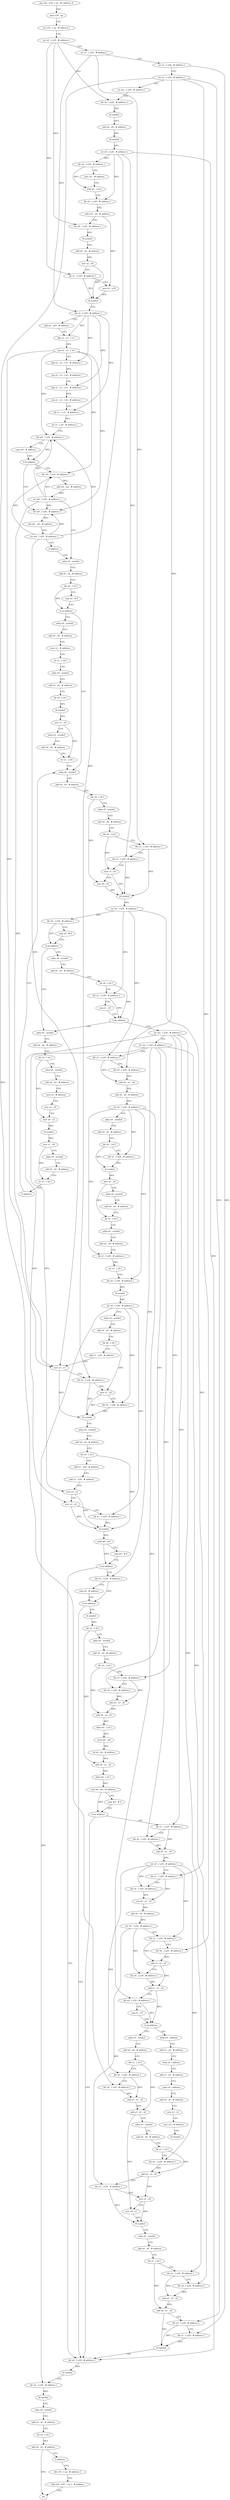 digraph "func" {
"4253560" [label = "stp x29 , x30 , [ sp , #- address ]!" ]
"4253564" [label = "mov x29 , sp" ]
"4253568" [label = "str x19 , [ sp , # address ]" ]
"4253572" [label = "str x0 , [ x29 , # address ]" ]
"4253576" [label = "str x1 , [ x29 , # address ]" ]
"4253580" [label = "str x2 , [ x29 , # address ]" ]
"4253584" [label = "str x3 , [ x29 , # address ]" ]
"4253588" [label = "str xzr , [ x29 , # address ]" ]
"4253592" [label = "ldr x0 , [ x29 , # address ]" ]
"4253596" [label = "bl symbol" ]
"4253600" [label = "add x0 , x0 , # address" ]
"4253604" [label = "bl symbol" ]
"4253608" [label = "str x0 , [ x29 , # address ]" ]
"4253612" [label = "ldr x0 , [ x29 , # address ]" ]
"4253616" [label = "mov w1 , # address" ]
"4253620" [label = "strb w1 , [ x0 ]" ]
"4253624" [label = "ldr x0 , [ x29 , # address ]" ]
"4253628" [label = "add x19 , x0 , # address" ]
"4253632" [label = "ldr x0 , [ x29 , # address ]" ]
"4253636" [label = "bl symbol" ]
"4253640" [label = "add x0 , x0 , # address" ]
"4253644" [label = "mov x2 , x0" ]
"4253648" [label = "ldr x1 , [ x29 , # address ]" ]
"4253652" [label = "mov x0 , x19" ]
"4253656" [label = "bl symbol" ]
"4253660" [label = "ldr x1 , [ x29 , # address ]" ]
"4253664" [label = "add x0 , x29 , # address" ]
"4253668" [label = "ldp x2 , x3 , [ x1 ]" ]
"4253672" [label = "stp x2 , x3 , [ x0 ]" ]
"4253676" [label = "ldp x2 , x3 , [ x1 , # address ]" ]
"4253680" [label = "stp x2 , x3 , [ x0 , # address ]" ]
"4253684" [label = "ldp x2 , x3 , [ x1 , # address ]" ]
"4253688" [label = "stp x2 , x3 , [ x0 , # address ]" ]
"4253692" [label = "ldr x1 , [ x1 , # address ]" ]
"4253696" [label = "str x1 , [ x0 , # address ]" ]
"4253700" [label = "ldr w0 , [ x29 , # address ]" ]
"4253704" [label = "cmp w0 , # address" ]
"4253708" [label = "b.le address" ]
"4253728" [label = "ldr w0 , [ x29 , # address ]" ]
"4253712" [label = "ldr w0 , [ x29 , # address ]" ]
"4253732" [label = "add w0 , w0 , # address" ]
"4253736" [label = "str w0 , [ x29 , # address ]" ]
"4253740" [label = "adrp x0 , symbol" ]
"4253716" [label = "sub w0 , w0 , # address" ]
"4253720" [label = "str w0 , [ x29 , # address ]" ]
"4253724" [label = "b address" ]
"4253808" [label = "adrp x0 , symbol" ]
"4253812" [label = "add x0 , x0 , # address" ]
"4253816" [label = "ldr x4 , [ x0 ]" ]
"4253820" [label = "adrp x0 , symbol" ]
"4253824" [label = "add x0 , x0 , # address" ]
"4253828" [label = "ldr x0 , [ x0 ]" ]
"4253832" [label = "ldr x3 , [ x29 , # address ]" ]
"4253836" [label = "ldr x2 , [ x29 , # address ]" ]
"4253840" [label = "mov x1 , x0" ]
"4253844" [label = "mov x0 , x4" ]
"4253848" [label = "bl symbol" ]
"4253852" [label = "str x0 , [ x29 , # address ]" ]
"4253856" [label = "ldr x0 , [ x29 , # address ]" ]
"4253860" [label = "cmp x0 , # 0" ]
"4253864" [label = "b.eq address" ]
"4254392" [label = "adrp x0 , symbol" ]
"4253868" [label = "adrp x0 , symbol" ]
"4253760" [label = "adrp x0 , symbol" ]
"4253764" [label = "add x0 , x0 , # address" ]
"4253768" [label = "mov x1 , # address" ]
"4253772" [label = "str x1 , [ x0 ]" ]
"4253776" [label = "adrp x0 , symbol" ]
"4253780" [label = "add x0 , x0 , # address" ]
"4253784" [label = "ldr x0 , [ x0 ]" ]
"4253788" [label = "bl symbol" ]
"4253792" [label = "mov x1 , x0" ]
"4253796" [label = "adrp x0 , symbol" ]
"4253800" [label = "add x0 , x0 , # address" ]
"4253804" [label = "str x1 , [ x0 ]" ]
"4253744" [label = "add x0 , x0 , # address" ]
"4253748" [label = "ldr x0 , [ x0 ]" ]
"4253752" [label = "cmp x0 , # 0" ]
"4253756" [label = "b.ne address" ]
"4254396" [label = "add x0 , x0 , # address" ]
"4254400" [label = "ldr x3 , [ x0 ]" ]
"4254404" [label = "adrp x0 , symbol" ]
"4254408" [label = "add x0 , x0 , # address" ]
"4254412" [label = "mov x2 , # address" ]
"4254416" [label = "mov x1 , x0" ]
"4254420" [label = "mov x0 , x3" ]
"4254424" [label = "bl symbol" ]
"4254428" [label = "mov x1 , x0" ]
"4254432" [label = "adrp x0 , symbol" ]
"4254436" [label = "add x0 , x0 , # address" ]
"4254440" [label = "str x1 , [ x0 ]" ]
"4254444" [label = "b address" ]
"4253872" [label = "add x0 , x0 , # address" ]
"4253876" [label = "ldr x0 , [ x0 ]" ]
"4253880" [label = "ldr x1 , [ x29 , # address ]" ]
"4253884" [label = "cmp x1 , x0" ]
"4253888" [label = "b.hs address" ]
"4253892" [label = "str xzr , [ x29 , # address ]" ]
"4253896" [label = "str xzr , [ x29 , # address ]" ]
"4253900" [label = "ldr x1 , [ x29 , # address ]" ]
"4253904" [label = "ldr x0 , [ x29 , # address ]" ]
"4253908" [label = "add x0 , x1 , x0" ]
"4253912" [label = "add x0 , x0 , # address" ]
"4253916" [label = "str x0 , [ x29 , # address ]" ]
"4253920" [label = "adrp x0 , symbol" ]
"4253924" [label = "add x0 , x0 , # address" ]
"4253928" [label = "ldr x0 , [ x0 ]" ]
"4253932" [label = "ldr x1 , [ x29 , # address ]" ]
"4253936" [label = "bl symbol" ]
"4253940" [label = "mov x1 , x0" ]
"4253944" [label = "adrp x0 , symbol" ]
"4253948" [label = "add x0 , x0 , # address" ]
"4253952" [label = "str x1 , [ x0 ]" ]
"4253956" [label = "adrp x0 , symbol" ]
"4253960" [label = "add x0 , x0 , # address" ]
"4253964" [label = "ldr x1 , [ x29 , # address ]" ]
"4253968" [label = "str x1 , [ x0 ]" ]
"4253972" [label = "ldr x0 , [ x29 , # address ]" ]
"4253976" [label = "bl symbol" ]
"4253980" [label = "str x0 , [ x29 , # address ]" ]
"4253984" [label = "adrp x0 , symbol" ]
"4253988" [label = "add x0 , x0 , # address" ]
"4253992" [label = "ldr x0 , [ x0 ]" ]
"4253996" [label = "add x1 , x29 , # address" ]
"4254000" [label = "mov x3 , x1" ]
"4254004" [label = "ldr x2 , [ x29 , # address ]" ]
"4254008" [label = "mov x1 , x0" ]
"4254012" [label = "ldr x0 , [ x29 , # address ]" ]
"4254016" [label = "bl symbol" ]
"4254020" [label = "adrp x0 , symbol" ]
"4254024" [label = "add x0 , x0 , # address" ]
"4254028" [label = "ldr x0 , [ x0 ]" ]
"4254032" [label = "add x2 , x29 , # address" ]
"4254036" [label = "add x1 , x29 , # address" ]
"4254040" [label = "mov x3 , x2" ]
"4254044" [label = "mov x2 , x1" ]
"4254048" [label = "ldr x1 , [ x29 , # address ]" ]
"4254052" [label = "bl symbol" ]
"4254056" [label = "uxtb w0 , w0" ]
"4254060" [label = "cmp w0 , # 0" ]
"4254064" [label = "b.eq address" ]
"4254356" [label = "ldr x0 , [ x29 , # address ]" ]
"4254068" [label = "ldr x0 , [ x29 , # address ]" ]
"4254360" [label = "bl symbol" ]
"4254364" [label = "ldr x0 , [ x29 , # address ]" ]
"4254368" [label = "bl symbol" ]
"4254372" [label = "adrp x0 , symbol" ]
"4254376" [label = "add x0 , x0 , # address" ]
"4254380" [label = "ldr x0 , [ x0 ]" ]
"4254384" [label = "add x0 , x0 , # address" ]
"4254388" [label = "b address" ]
"4254448" [label = "ldr x19 , [ sp , # address ]" ]
"4254072" [label = "cmp x0 , # address" ]
"4254076" [label = "b.ne address" ]
"4254080" [label = "bl symbol" ]
"4254452" [label = "ldp x29 , x30 , [ sp ] , # address" ]
"4254456" [label = "ret" ]
"4254084" [label = "ldr x1 , [ x0 ]" ]
"4254088" [label = "adrp x0 , symbol" ]
"4254092" [label = "add x0 , x0 , # address" ]
"4254096" [label = "ldr x2 , [ x0 ]" ]
"4254100" [label = "ldr x3 , [ x29 , # address ]" ]
"4254104" [label = "ldr x0 , [ x29 , # address ]" ]
"4254108" [label = "add x0 , x3 , x0" ]
"4254112" [label = "add x0 , x2 , x0" ]
"4254116" [label = "ldrb w0 , [ x0 ]" ]
"4254120" [label = "uxtb w0 , w0" ]
"4254124" [label = "lsl x0 , x0 , # address" ]
"4254128" [label = "add x0 , x1 , x0" ]
"4254132" [label = "ldrh w0 , [ x0 ]" ]
"4254136" [label = "and w0 , w0 , # address" ]
"4254140" [label = "cmp w0 , # 0" ]
"4254144" [label = "b.ne address" ]
"4254148" [label = "ldr x1 , [ x29 , # address ]" ]
"4254152" [label = "ldr x0 , [ x29 , # address ]" ]
"4254156" [label = "add x0 , x1 , x0" ]
"4254160" [label = "str x0 , [ x29 , # address ]" ]
"4254164" [label = "ldr x1 , [ x29 , # address ]" ]
"4254168" [label = "ldr x0 , [ x29 , # address ]" ]
"4254172" [label = "sub x0 , x1 , x0" ]
"4254176" [label = "add x0 , x0 , # address" ]
"4254180" [label = "str x0 , [ x29 , # address ]" ]
"4254184" [label = "ldr x1 , [ x29 , # address ]" ]
"4254188" [label = "ldr x0 , [ x29 , # address ]" ]
"4254192" [label = "add x1 , x1 , x0" ]
"4254196" [label = "ldr x0 , [ x29 , # address ]" ]
"4254200" [label = "add x1 , x1 , x0" ]
"4254204" [label = "ldr x0 , [ x29 , # address ]" ]
"4254208" [label = "cmp x1 , x0" ]
"4254212" [label = "b.eq address" ]
"4254252" [label = "adrp x0 , symbol" ]
"4254216" [label = "adrp x0 , address" ]
"4254256" [label = "add x0 , x0 , # address" ]
"4254260" [label = "ldr x1 , [ x0 ]" ]
"4254264" [label = "ldr x2 , [ x29 , # address ]" ]
"4254268" [label = "ldr x0 , [ x29 , # address ]" ]
"4254272" [label = "add x0 , x2 , x0" ]
"4254276" [label = "add x3 , x1 , x0" ]
"4254280" [label = "adrp x0 , symbol" ]
"4254284" [label = "add x0 , x0 , # address" ]
"4254288" [label = "ldr x1 , [ x0 ]" ]
"4254292" [label = "ldr x0 , [ x29 , # address ]" ]
"4254296" [label = "add x0 , x1 , x0" ]
"4254300" [label = "ldr x2 , [ x29 , # address ]" ]
"4254304" [label = "mov x1 , x0" ]
"4254308" [label = "mov x0 , x3" ]
"4254312" [label = "bl symbol" ]
"4254316" [label = "adrp x0 , symbol" ]
"4254320" [label = "add x0 , x0 , # address" ]
"4254324" [label = "ldr x1 , [ x0 ]" ]
"4254328" [label = "ldr x2 , [ x29 , # address ]" ]
"4254332" [label = "ldr x0 , [ x29 , # address ]" ]
"4254336" [label = "add x0 , x2 , x0" ]
"4254340" [label = "add x0 , x1 , x0" ]
"4254344" [label = "ldr x2 , [ x29 , # address ]" ]
"4254348" [label = "ldr x1 , [ x29 , # address ]" ]
"4254352" [label = "bl symbol" ]
"4254220" [label = "add x2 , x0 , # address" ]
"4254224" [label = "adrp x0 , address" ]
"4254228" [label = "add x1 , x0 , # address" ]
"4254232" [label = "adrp x0 , address" ]
"4254236" [label = "add x0 , x0 , # address" ]
"4254240" [label = "mov x3 , x2" ]
"4254244" [label = "mov w2 , # address" ]
"4254248" [label = "bl symbol" ]
"4253560" -> "4253564" [ label = "CFG" ]
"4253564" -> "4253568" [ label = "CFG" ]
"4253568" -> "4253572" [ label = "CFG" ]
"4253572" -> "4253576" [ label = "CFG" ]
"4253572" -> "4253592" [ label = "DFG" ]
"4253572" -> "4253632" [ label = "DFG" ]
"4253572" -> "4253648" [ label = "DFG" ]
"4253576" -> "4253580" [ label = "CFG" ]
"4253576" -> "4253660" [ label = "DFG" ]
"4253576" -> "4253832" [ label = "DFG" ]
"4253580" -> "4253584" [ label = "CFG" ]
"4253580" -> "4254348" [ label = "DFG" ]
"4253584" -> "4253588" [ label = "CFG" ]
"4253584" -> "4253904" [ label = "DFG" ]
"4253584" -> "4254188" [ label = "DFG" ]
"4253584" -> "4254268" [ label = "DFG" ]
"4253584" -> "4254344" [ label = "DFG" ]
"4253588" -> "4253592" [ label = "CFG" ]
"4253592" -> "4253596" [ label = "DFG" ]
"4253596" -> "4253600" [ label = "DFG" ]
"4253600" -> "4253604" [ label = "DFG" ]
"4253604" -> "4253608" [ label = "DFG" ]
"4253608" -> "4253612" [ label = "DFG" ]
"4253608" -> "4253624" [ label = "DFG" ]
"4253608" -> "4253836" [ label = "DFG" ]
"4253608" -> "4254004" [ label = "DFG" ]
"4253608" -> "4254356" [ label = "DFG" ]
"4253612" -> "4253616" [ label = "CFG" ]
"4253612" -> "4253620" [ label = "DFG" ]
"4253616" -> "4253620" [ label = "CFG" ]
"4253620" -> "4253624" [ label = "CFG" ]
"4253624" -> "4253628" [ label = "DFG" ]
"4253628" -> "4253632" [ label = "CFG" ]
"4253628" -> "4253652" [ label = "DFG" ]
"4253632" -> "4253636" [ label = "DFG" ]
"4253636" -> "4253640" [ label = "DFG" ]
"4253640" -> "4253644" [ label = "DFG" ]
"4253644" -> "4253648" [ label = "CFG" ]
"4253644" -> "4253656" [ label = "DFG" ]
"4253648" -> "4253652" [ label = "CFG" ]
"4253648" -> "4253656" [ label = "DFG" ]
"4253652" -> "4253656" [ label = "DFG" ]
"4253656" -> "4253660" [ label = "CFG" ]
"4253660" -> "4253664" [ label = "CFG" ]
"4253660" -> "4253668" [ label = "DFG" ]
"4253660" -> "4253676" [ label = "DFG" ]
"4253660" -> "4253684" [ label = "DFG" ]
"4253660" -> "4253692" [ label = "DFG" ]
"4253664" -> "4253668" [ label = "CFG" ]
"4253668" -> "4253672" [ label = "DFG" ]
"4253672" -> "4253676" [ label = "CFG" ]
"4253672" -> "4253700" [ label = "DFG" ]
"4253672" -> "4253728" [ label = "DFG" ]
"4253672" -> "4253712" [ label = "DFG" ]
"4253672" -> "4254000" [ label = "DFG" ]
"4253676" -> "4253680" [ label = "DFG" ]
"4253680" -> "4253684" [ label = "CFG" ]
"4253684" -> "4253688" [ label = "DFG" ]
"4253688" -> "4253692" [ label = "CFG" ]
"4253692" -> "4253696" [ label = "DFG" ]
"4253696" -> "4253700" [ label = "CFG" ]
"4253700" -> "4253704" [ label = "CFG" ]
"4253700" -> "4253708" [ label = "DFG" ]
"4253704" -> "4253708" [ label = "CFG" ]
"4253708" -> "4253728" [ label = "CFG" ]
"4253708" -> "4253712" [ label = "CFG" ]
"4253728" -> "4253732" [ label = "DFG" ]
"4253712" -> "4253716" [ label = "DFG" ]
"4253732" -> "4253736" [ label = "DFG" ]
"4253736" -> "4253740" [ label = "CFG" ]
"4253736" -> "4253700" [ label = "DFG" ]
"4253736" -> "4253728" [ label = "DFG" ]
"4253736" -> "4253712" [ label = "DFG" ]
"4253736" -> "4254000" [ label = "DFG" ]
"4253740" -> "4253744" [ label = "CFG" ]
"4253716" -> "4253720" [ label = "DFG" ]
"4253720" -> "4253724" [ label = "CFG" ]
"4253720" -> "4253700" [ label = "DFG" ]
"4253720" -> "4253728" [ label = "DFG" ]
"4253720" -> "4253712" [ label = "DFG" ]
"4253720" -> "4254000" [ label = "DFG" ]
"4253724" -> "4253740" [ label = "CFG" ]
"4253808" -> "4253812" [ label = "CFG" ]
"4253812" -> "4253816" [ label = "CFG" ]
"4253816" -> "4253820" [ label = "CFG" ]
"4253816" -> "4253844" [ label = "DFG" ]
"4253820" -> "4253824" [ label = "CFG" ]
"4253824" -> "4253828" [ label = "CFG" ]
"4253828" -> "4253832" [ label = "CFG" ]
"4253828" -> "4253840" [ label = "DFG" ]
"4253832" -> "4253836" [ label = "CFG" ]
"4253832" -> "4253848" [ label = "DFG" ]
"4253836" -> "4253840" [ label = "CFG" ]
"4253836" -> "4253848" [ label = "DFG" ]
"4253840" -> "4253844" [ label = "CFG" ]
"4253840" -> "4253848" [ label = "DFG" ]
"4253844" -> "4253848" [ label = "DFG" ]
"4253848" -> "4253852" [ label = "DFG" ]
"4253852" -> "4253856" [ label = "DFG" ]
"4253852" -> "4253880" [ label = "DFG" ]
"4253852" -> "4253900" [ label = "DFG" ]
"4253852" -> "4254164" [ label = "DFG" ]
"4253856" -> "4253860" [ label = "CFG" ]
"4253856" -> "4253864" [ label = "DFG" ]
"4253860" -> "4253864" [ label = "CFG" ]
"4253864" -> "4254392" [ label = "CFG" ]
"4253864" -> "4253868" [ label = "CFG" ]
"4254392" -> "4254396" [ label = "CFG" ]
"4253868" -> "4253872" [ label = "CFG" ]
"4253760" -> "4253764" [ label = "CFG" ]
"4253764" -> "4253768" [ label = "CFG" ]
"4253768" -> "4253772" [ label = "CFG" ]
"4253772" -> "4253776" [ label = "CFG" ]
"4253776" -> "4253780" [ label = "CFG" ]
"4253780" -> "4253784" [ label = "CFG" ]
"4253784" -> "4253788" [ label = "DFG" ]
"4253788" -> "4253792" [ label = "DFG" ]
"4253792" -> "4253796" [ label = "CFG" ]
"4253792" -> "4253804" [ label = "DFG" ]
"4253796" -> "4253800" [ label = "CFG" ]
"4253800" -> "4253804" [ label = "CFG" ]
"4253804" -> "4253808" [ label = "CFG" ]
"4253744" -> "4253748" [ label = "CFG" ]
"4253748" -> "4253752" [ label = "CFG" ]
"4253748" -> "4253756" [ label = "DFG" ]
"4253752" -> "4253756" [ label = "CFG" ]
"4253756" -> "4253808" [ label = "CFG" ]
"4253756" -> "4253760" [ label = "CFG" ]
"4254396" -> "4254400" [ label = "CFG" ]
"4254400" -> "4254404" [ label = "CFG" ]
"4254400" -> "4254420" [ label = "DFG" ]
"4254404" -> "4254408" [ label = "CFG" ]
"4254408" -> "4254412" [ label = "CFG" ]
"4254412" -> "4254416" [ label = "CFG" ]
"4254416" -> "4254420" [ label = "CFG" ]
"4254420" -> "4254424" [ label = "DFG" ]
"4254424" -> "4254428" [ label = "DFG" ]
"4254428" -> "4254432" [ label = "CFG" ]
"4254428" -> "4254440" [ label = "DFG" ]
"4254432" -> "4254436" [ label = "CFG" ]
"4254436" -> "4254440" [ label = "CFG" ]
"4254440" -> "4254444" [ label = "CFG" ]
"4254444" -> "4253808" [ label = "CFG" ]
"4253872" -> "4253876" [ label = "CFG" ]
"4253876" -> "4253880" [ label = "CFG" ]
"4253876" -> "4253888" [ label = "DFG" ]
"4253880" -> "4253884" [ label = "CFG" ]
"4253880" -> "4253888" [ label = "DFG" ]
"4253884" -> "4253888" [ label = "CFG" ]
"4253888" -> "4254392" [ label = "CFG" ]
"4253888" -> "4253892" [ label = "CFG" ]
"4253892" -> "4253896" [ label = "CFG" ]
"4253892" -> "4254100" [ label = "DFG" ]
"4253892" -> "4254148" [ label = "DFG" ]
"4253892" -> "4254328" [ label = "DFG" ]
"4253892" -> "4254044" [ label = "DFG" ]
"4253896" -> "4253900" [ label = "CFG" ]
"4253896" -> "4254068" [ label = "DFG" ]
"4253896" -> "4254104" [ label = "DFG" ]
"4253896" -> "4254152" [ label = "DFG" ]
"4253896" -> "4254332" [ label = "DFG" ]
"4253896" -> "4254040" [ label = "DFG" ]
"4253900" -> "4253904" [ label = "CFG" ]
"4253900" -> "4253908" [ label = "DFG" ]
"4253904" -> "4253908" [ label = "DFG" ]
"4253908" -> "4253912" [ label = "DFG" ]
"4253912" -> "4253916" [ label = "DFG" ]
"4253916" -> "4253920" [ label = "CFG" ]
"4253916" -> "4253932" [ label = "DFG" ]
"4253916" -> "4253964" [ label = "DFG" ]
"4253916" -> "4253972" [ label = "DFG" ]
"4253916" -> "4254204" [ label = "DFG" ]
"4253920" -> "4253924" [ label = "CFG" ]
"4253924" -> "4253928" [ label = "CFG" ]
"4253928" -> "4253932" [ label = "CFG" ]
"4253928" -> "4253936" [ label = "DFG" ]
"4253932" -> "4253936" [ label = "DFG" ]
"4253936" -> "4253940" [ label = "DFG" ]
"4253940" -> "4253944" [ label = "CFG" ]
"4253940" -> "4253952" [ label = "DFG" ]
"4253944" -> "4253948" [ label = "CFG" ]
"4253948" -> "4253952" [ label = "CFG" ]
"4253952" -> "4253956" [ label = "CFG" ]
"4253956" -> "4253960" [ label = "CFG" ]
"4253960" -> "4253964" [ label = "CFG" ]
"4253964" -> "4253968" [ label = "DFG" ]
"4253968" -> "4253972" [ label = "CFG" ]
"4253972" -> "4253976" [ label = "DFG" ]
"4253976" -> "4253980" [ label = "DFG" ]
"4253980" -> "4253984" [ label = "CFG" ]
"4253980" -> "4254012" [ label = "DFG" ]
"4253980" -> "4254048" [ label = "DFG" ]
"4253980" -> "4254364" [ label = "DFG" ]
"4253984" -> "4253988" [ label = "CFG" ]
"4253988" -> "4253992" [ label = "CFG" ]
"4253992" -> "4253996" [ label = "CFG" ]
"4253992" -> "4254008" [ label = "DFG" ]
"4253996" -> "4254000" [ label = "CFG" ]
"4254000" -> "4254004" [ label = "CFG" ]
"4254000" -> "4254016" [ label = "DFG" ]
"4254004" -> "4254008" [ label = "CFG" ]
"4254004" -> "4254016" [ label = "DFG" ]
"4254008" -> "4254012" [ label = "CFG" ]
"4254008" -> "4254016" [ label = "DFG" ]
"4254012" -> "4254016" [ label = "DFG" ]
"4254016" -> "4254020" [ label = "CFG" ]
"4254020" -> "4254024" [ label = "CFG" ]
"4254024" -> "4254028" [ label = "CFG" ]
"4254028" -> "4254032" [ label = "CFG" ]
"4254028" -> "4254052" [ label = "DFG" ]
"4254032" -> "4254036" [ label = "CFG" ]
"4254036" -> "4254040" [ label = "CFG" ]
"4254040" -> "4254044" [ label = "CFG" ]
"4254040" -> "4254052" [ label = "DFG" ]
"4254044" -> "4254048" [ label = "CFG" ]
"4254044" -> "4254052" [ label = "DFG" ]
"4254048" -> "4254052" [ label = "DFG" ]
"4254052" -> "4254056" [ label = "DFG" ]
"4254056" -> "4254060" [ label = "CFG" ]
"4254056" -> "4254064" [ label = "DFG" ]
"4254060" -> "4254064" [ label = "CFG" ]
"4254064" -> "4254356" [ label = "CFG" ]
"4254064" -> "4254068" [ label = "CFG" ]
"4254356" -> "4254360" [ label = "DFG" ]
"4254068" -> "4254072" [ label = "CFG" ]
"4254068" -> "4254076" [ label = "DFG" ]
"4254360" -> "4254364" [ label = "CFG" ]
"4254364" -> "4254368" [ label = "DFG" ]
"4254368" -> "4254372" [ label = "CFG" ]
"4254372" -> "4254376" [ label = "CFG" ]
"4254376" -> "4254380" [ label = "CFG" ]
"4254380" -> "4254384" [ label = "DFG" ]
"4254384" -> "4254388" [ label = "CFG" ]
"4254384" -> "4254456" [ label = "DFG" ]
"4254388" -> "4254448" [ label = "CFG" ]
"4254448" -> "4254452" [ label = "CFG" ]
"4254072" -> "4254076" [ label = "CFG" ]
"4254076" -> "4254356" [ label = "CFG" ]
"4254076" -> "4254080" [ label = "CFG" ]
"4254080" -> "4254084" [ label = "DFG" ]
"4254452" -> "4254456" [ label = "CFG" ]
"4254084" -> "4254088" [ label = "CFG" ]
"4254084" -> "4254128" [ label = "DFG" ]
"4254088" -> "4254092" [ label = "CFG" ]
"4254092" -> "4254096" [ label = "CFG" ]
"4254096" -> "4254100" [ label = "CFG" ]
"4254096" -> "4254112" [ label = "DFG" ]
"4254100" -> "4254104" [ label = "CFG" ]
"4254100" -> "4254108" [ label = "DFG" ]
"4254104" -> "4254108" [ label = "DFG" ]
"4254108" -> "4254112" [ label = "DFG" ]
"4254112" -> "4254116" [ label = "DFG" ]
"4254116" -> "4254120" [ label = "DFG" ]
"4254120" -> "4254124" [ label = "DFG" ]
"4254124" -> "4254128" [ label = "DFG" ]
"4254128" -> "4254132" [ label = "DFG" ]
"4254132" -> "4254136" [ label = "DFG" ]
"4254136" -> "4254140" [ label = "CFG" ]
"4254136" -> "4254144" [ label = "DFG" ]
"4254140" -> "4254144" [ label = "CFG" ]
"4254144" -> "4254356" [ label = "CFG" ]
"4254144" -> "4254148" [ label = "CFG" ]
"4254148" -> "4254152" [ label = "CFG" ]
"4254148" -> "4254156" [ label = "DFG" ]
"4254152" -> "4254156" [ label = "DFG" ]
"4254156" -> "4254160" [ label = "DFG" ]
"4254160" -> "4254164" [ label = "CFG" ]
"4254160" -> "4254168" [ label = "DFG" ]
"4254160" -> "4254184" [ label = "DFG" ]
"4254160" -> "4254264" [ label = "DFG" ]
"4254160" -> "4254292" [ label = "DFG" ]
"4254164" -> "4254168" [ label = "CFG" ]
"4254164" -> "4254172" [ label = "DFG" ]
"4254168" -> "4254172" [ label = "DFG" ]
"4254172" -> "4254176" [ label = "DFG" ]
"4254176" -> "4254180" [ label = "DFG" ]
"4254180" -> "4254184" [ label = "CFG" ]
"4254180" -> "4254196" [ label = "DFG" ]
"4254180" -> "4254300" [ label = "DFG" ]
"4254184" -> "4254188" [ label = "CFG" ]
"4254184" -> "4254192" [ label = "DFG" ]
"4254188" -> "4254192" [ label = "DFG" ]
"4254192" -> "4254196" [ label = "CFG" ]
"4254192" -> "4254200" [ label = "DFG" ]
"4254196" -> "4254200" [ label = "DFG" ]
"4254200" -> "4254204" [ label = "CFG" ]
"4254200" -> "4254212" [ label = "DFG" ]
"4254204" -> "4254208" [ label = "CFG" ]
"4254204" -> "4254212" [ label = "DFG" ]
"4254208" -> "4254212" [ label = "CFG" ]
"4254212" -> "4254252" [ label = "CFG" ]
"4254212" -> "4254216" [ label = "CFG" ]
"4254252" -> "4254256" [ label = "CFG" ]
"4254216" -> "4254220" [ label = "CFG" ]
"4254256" -> "4254260" [ label = "CFG" ]
"4254260" -> "4254264" [ label = "CFG" ]
"4254260" -> "4254276" [ label = "DFG" ]
"4254264" -> "4254268" [ label = "CFG" ]
"4254264" -> "4254272" [ label = "DFG" ]
"4254268" -> "4254272" [ label = "DFG" ]
"4254272" -> "4254276" [ label = "DFG" ]
"4254276" -> "4254280" [ label = "CFG" ]
"4254276" -> "4254308" [ label = "DFG" ]
"4254280" -> "4254284" [ label = "CFG" ]
"4254284" -> "4254288" [ label = "CFG" ]
"4254288" -> "4254292" [ label = "CFG" ]
"4254288" -> "4254296" [ label = "DFG" ]
"4254292" -> "4254296" [ label = "DFG" ]
"4254296" -> "4254300" [ label = "CFG" ]
"4254296" -> "4254304" [ label = "DFG" ]
"4254300" -> "4254304" [ label = "CFG" ]
"4254300" -> "4254312" [ label = "DFG" ]
"4254304" -> "4254308" [ label = "CFG" ]
"4254304" -> "4254312" [ label = "DFG" ]
"4254308" -> "4254312" [ label = "DFG" ]
"4254312" -> "4254316" [ label = "CFG" ]
"4254316" -> "4254320" [ label = "CFG" ]
"4254320" -> "4254324" [ label = "CFG" ]
"4254324" -> "4254328" [ label = "CFG" ]
"4254324" -> "4254340" [ label = "DFG" ]
"4254328" -> "4254332" [ label = "CFG" ]
"4254328" -> "4254336" [ label = "DFG" ]
"4254332" -> "4254336" [ label = "DFG" ]
"4254336" -> "4254340" [ label = "DFG" ]
"4254340" -> "4254344" [ label = "CFG" ]
"4254340" -> "4254352" [ label = "DFG" ]
"4254344" -> "4254348" [ label = "CFG" ]
"4254344" -> "4254352" [ label = "DFG" ]
"4254348" -> "4254352" [ label = "DFG" ]
"4254352" -> "4254356" [ label = "CFG" ]
"4254220" -> "4254224" [ label = "CFG" ]
"4254224" -> "4254228" [ label = "CFG" ]
"4254228" -> "4254232" [ label = "CFG" ]
"4254232" -> "4254236" [ label = "CFG" ]
"4254236" -> "4254240" [ label = "CFG" ]
"4254240" -> "4254244" [ label = "CFG" ]
"4254244" -> "4254248" [ label = "CFG" ]
}
